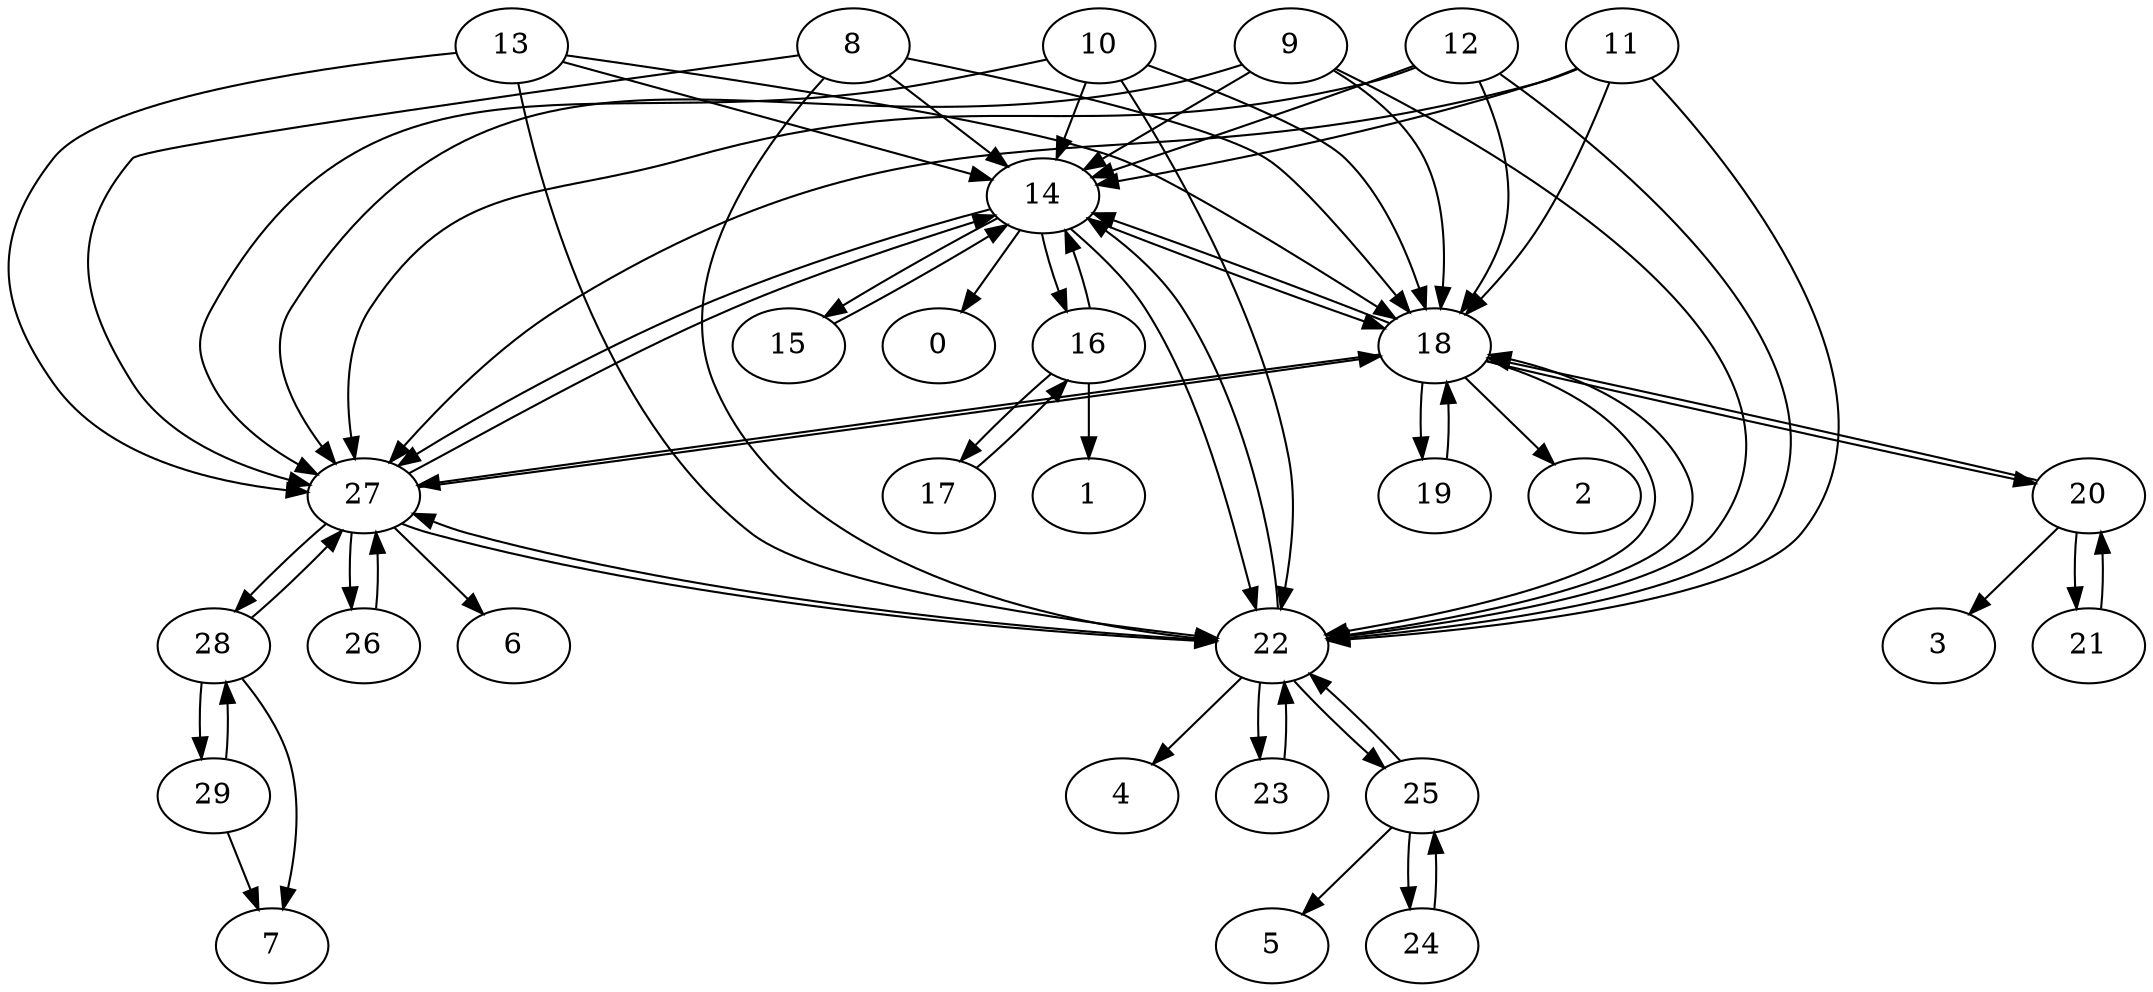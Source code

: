 digraph G {
0;
1;
2;
3;
4;
5;
6;
7;
8;
9;
10;
11;
12;
13;
14;
15;
16;
17;
18;
19;
20;
21;
22;
23;
24;
25;
26;
27;
28;
29;
8->14 ;
8->18 ;
8->22 ;
8->27 ;
9->14 ;
9->18 ;
9->22 ;
9->27 ;
10->14 ;
10->18 ;
10->22 ;
10->27 ;
11->14 ;
11->18 ;
11->22 ;
11->27 ;
12->14 ;
12->18 ;
12->22 ;
12->27 ;
13->14 ;
13->18 ;
13->22 ;
13->27 ;
14->0 ;
14->15 ;
14->16 ;
14->18 ;
14->22 ;
14->27 ;
15->14 ;
16->1 ;
16->14 ;
16->17 ;
17->16 ;
18->2 ;
18->14 ;
18->19 ;
18->20 ;
18->22 ;
18->27 ;
19->18 ;
20->3 ;
20->18 ;
20->21 ;
21->20 ;
22->4 ;
22->14 ;
22->18 ;
22->23 ;
22->25 ;
22->27 ;
23->22 ;
24->25 ;
25->5 ;
25->22 ;
25->24 ;
26->27 ;
27->6 ;
27->14 ;
27->18 ;
27->22 ;
27->26 ;
27->28 ;
28->7 ;
28->27 ;
28->29 ;
29->7 ;
29->28 ;
}
